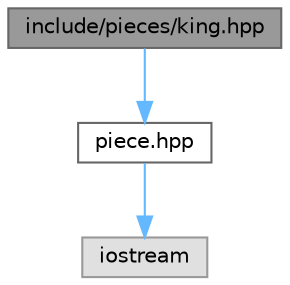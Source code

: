 digraph "include/pieces/king.hpp"
{
 // LATEX_PDF_SIZE
  bgcolor="transparent";
  edge [fontname=Helvetica,fontsize=10,labelfontname=Helvetica,labelfontsize=10];
  node [fontname=Helvetica,fontsize=10,shape=box,height=0.2,width=0.4];
  Node1 [label="include/pieces/king.hpp",height=0.2,width=0.4,color="gray40", fillcolor="grey60", style="filled", fontcolor="black",tooltip="Subclasse com a lógica do king."];
  Node1 -> Node2 [color="steelblue1",style="solid"];
  Node2 [label="piece.hpp",height=0.2,width=0.4,color="grey40", fillcolor="white", style="filled",URL="$piece_8hpp.html",tooltip="Superclasse com a lógica de piece."];
  Node2 -> Node3 [color="steelblue1",style="solid"];
  Node3 [label="iostream",height=0.2,width=0.4,color="grey60", fillcolor="#E0E0E0", style="filled",tooltip=" "];
}
